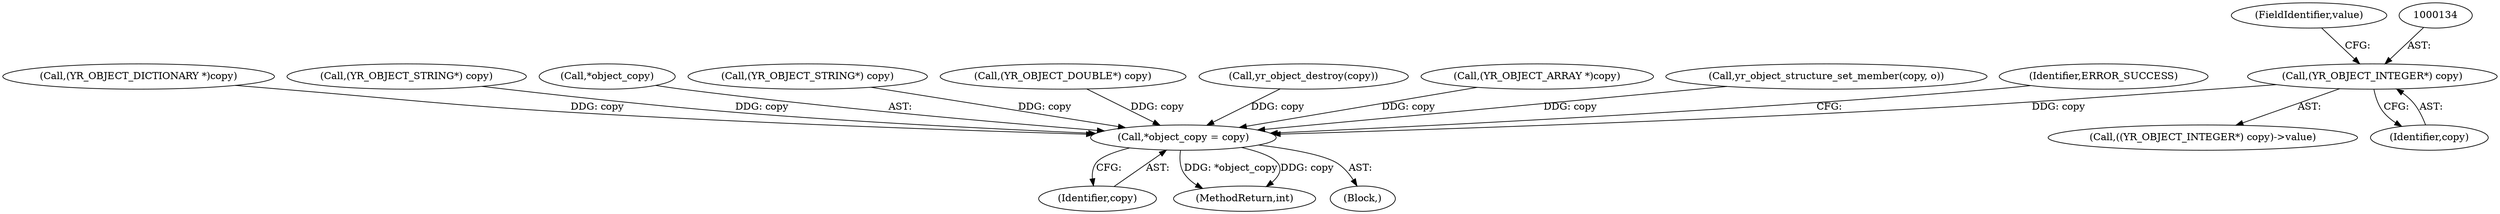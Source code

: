 digraph "0_yara_053e67e3ec81cc9268ce30eaf0d6663d8639ed1e_0@pointer" {
"1000133" [label="(Call,(YR_OBJECT_INTEGER*) copy)"];
"1000302" [label="(Call,*object_copy = copy)"];
"1000293" [label="(Call,(YR_OBJECT_DICTIONARY *)copy)"];
"1000169" [label="(Call,(YR_OBJECT_STRING*) copy)"];
"1000303" [label="(Call,*object_copy)"];
"1000132" [label="(Call,((YR_OBJECT_INTEGER*) copy)->value)"];
"1000302" [label="(Call,*object_copy = copy)"];
"1000155" [label="(Call,(YR_OBJECT_STRING*) copy)"];
"1000135" [label="(Identifier,copy)"];
"1000178" [label="(Call,(YR_OBJECT_DOUBLE*) copy)"];
"1000305" [label="(Identifier,copy)"];
"1000208" [label="(Call,yr_object_destroy(copy))"];
"1000276" [label="(Call,(YR_OBJECT_ARRAY *)copy)"];
"1000133" [label="(Call,(YR_OBJECT_INTEGER*) copy)"];
"1000308" [label="(MethodReturn,int)"];
"1000136" [label="(FieldIdentifier,value)"];
"1000254" [label="(Call,yr_object_structure_set_member(copy, o))"];
"1000103" [label="(Block,)"];
"1000307" [label="(Identifier,ERROR_SUCCESS)"];
"1000133" -> "1000132"  [label="AST: "];
"1000133" -> "1000135"  [label="CFG: "];
"1000134" -> "1000133"  [label="AST: "];
"1000135" -> "1000133"  [label="AST: "];
"1000136" -> "1000133"  [label="CFG: "];
"1000133" -> "1000302"  [label="DDG: copy"];
"1000302" -> "1000103"  [label="AST: "];
"1000302" -> "1000305"  [label="CFG: "];
"1000303" -> "1000302"  [label="AST: "];
"1000305" -> "1000302"  [label="AST: "];
"1000307" -> "1000302"  [label="CFG: "];
"1000302" -> "1000308"  [label="DDG: *object_copy"];
"1000302" -> "1000308"  [label="DDG: copy"];
"1000208" -> "1000302"  [label="DDG: copy"];
"1000155" -> "1000302"  [label="DDG: copy"];
"1000254" -> "1000302"  [label="DDG: copy"];
"1000178" -> "1000302"  [label="DDG: copy"];
"1000276" -> "1000302"  [label="DDG: copy"];
"1000293" -> "1000302"  [label="DDG: copy"];
"1000169" -> "1000302"  [label="DDG: copy"];
}
